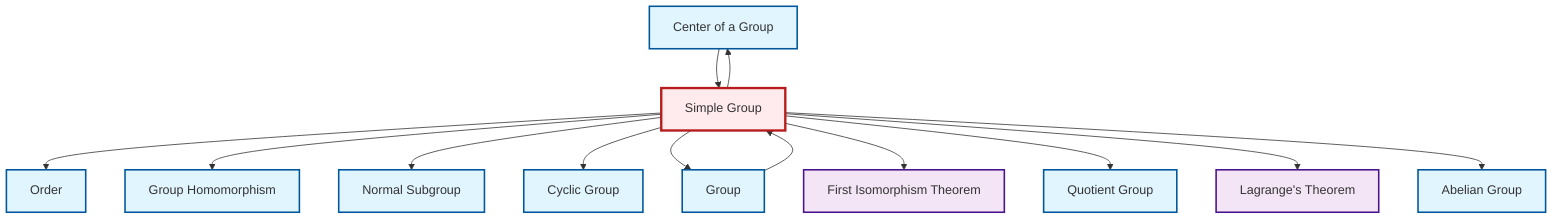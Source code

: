 graph TD
    classDef definition fill:#e1f5fe,stroke:#01579b,stroke-width:2px
    classDef theorem fill:#f3e5f5,stroke:#4a148c,stroke-width:2px
    classDef axiom fill:#fff3e0,stroke:#e65100,stroke-width:2px
    classDef example fill:#e8f5e9,stroke:#1b5e20,stroke-width:2px
    classDef current fill:#ffebee,stroke:#b71c1c,stroke-width:3px
    def-homomorphism["Group Homomorphism"]:::definition
    def-quotient-group["Quotient Group"]:::definition
    thm-lagrange["Lagrange's Theorem"]:::theorem
    def-abelian-group["Abelian Group"]:::definition
    thm-first-isomorphism["First Isomorphism Theorem"]:::theorem
    def-normal-subgroup["Normal Subgroup"]:::definition
    def-center-of-group["Center of a Group"]:::definition
    def-order["Order"]:::definition
    def-cyclic-group["Cyclic Group"]:::definition
    def-group["Group"]:::definition
    def-simple-group["Simple Group"]:::definition
    def-simple-group --> def-center-of-group
    def-simple-group --> def-order
    def-simple-group --> def-homomorphism
    def-simple-group --> def-normal-subgroup
    def-group --> def-simple-group
    def-simple-group --> def-cyclic-group
    def-simple-group --> def-group
    def-simple-group --> thm-first-isomorphism
    def-simple-group --> def-quotient-group
    def-center-of-group --> def-simple-group
    def-simple-group --> thm-lagrange
    def-simple-group --> def-abelian-group
    class def-simple-group current